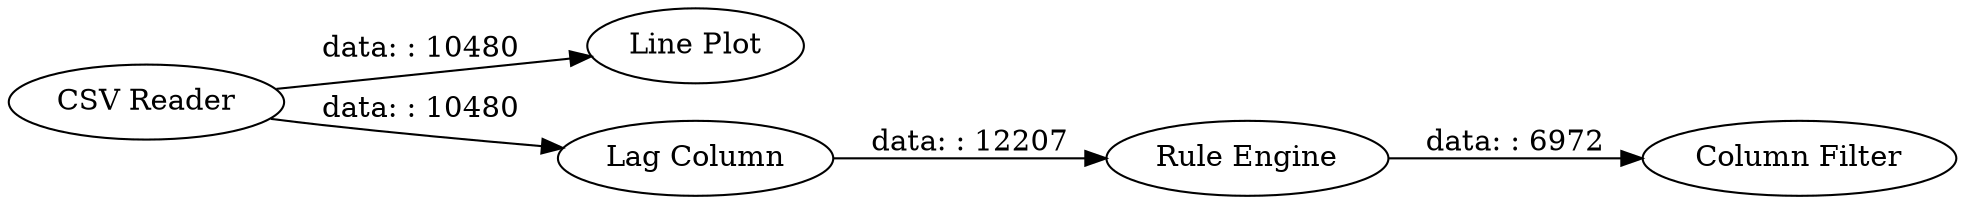 digraph {
	"3999178432327452938_17" [label="Line Plot"]
	"3999178432327452938_13" [label="Lag Column"]
	"3999178432327452938_19" [label="Rule Engine"]
	"3999178432327452938_16" [label="CSV Reader"]
	"3999178432327452938_20" [label="Column Filter"]
	"3999178432327452938_13" -> "3999178432327452938_19" [label="data: : 12207"]
	"3999178432327452938_16" -> "3999178432327452938_17" [label="data: : 10480"]
	"3999178432327452938_16" -> "3999178432327452938_13" [label="data: : 10480"]
	"3999178432327452938_19" -> "3999178432327452938_20" [label="data: : 6972"]
	rankdir=LR
}
